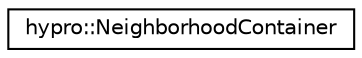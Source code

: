 digraph "Graphical Class Hierarchy"
{
  edge [fontname="Helvetica",fontsize="10",labelfontname="Helvetica",labelfontsize="10"];
  node [fontname="Helvetica",fontsize="10",shape=record];
  rankdir="LR";
  Node0 [label="hypro::NeighborhoodContainer",height=0.2,width=0.4,color="black", fillcolor="white", style="filled",URL="$classhypro_1_1NeighborhoodContainer.html",tooltip="A neighborhood container which maps points to their set of neighbor points. "];
}
